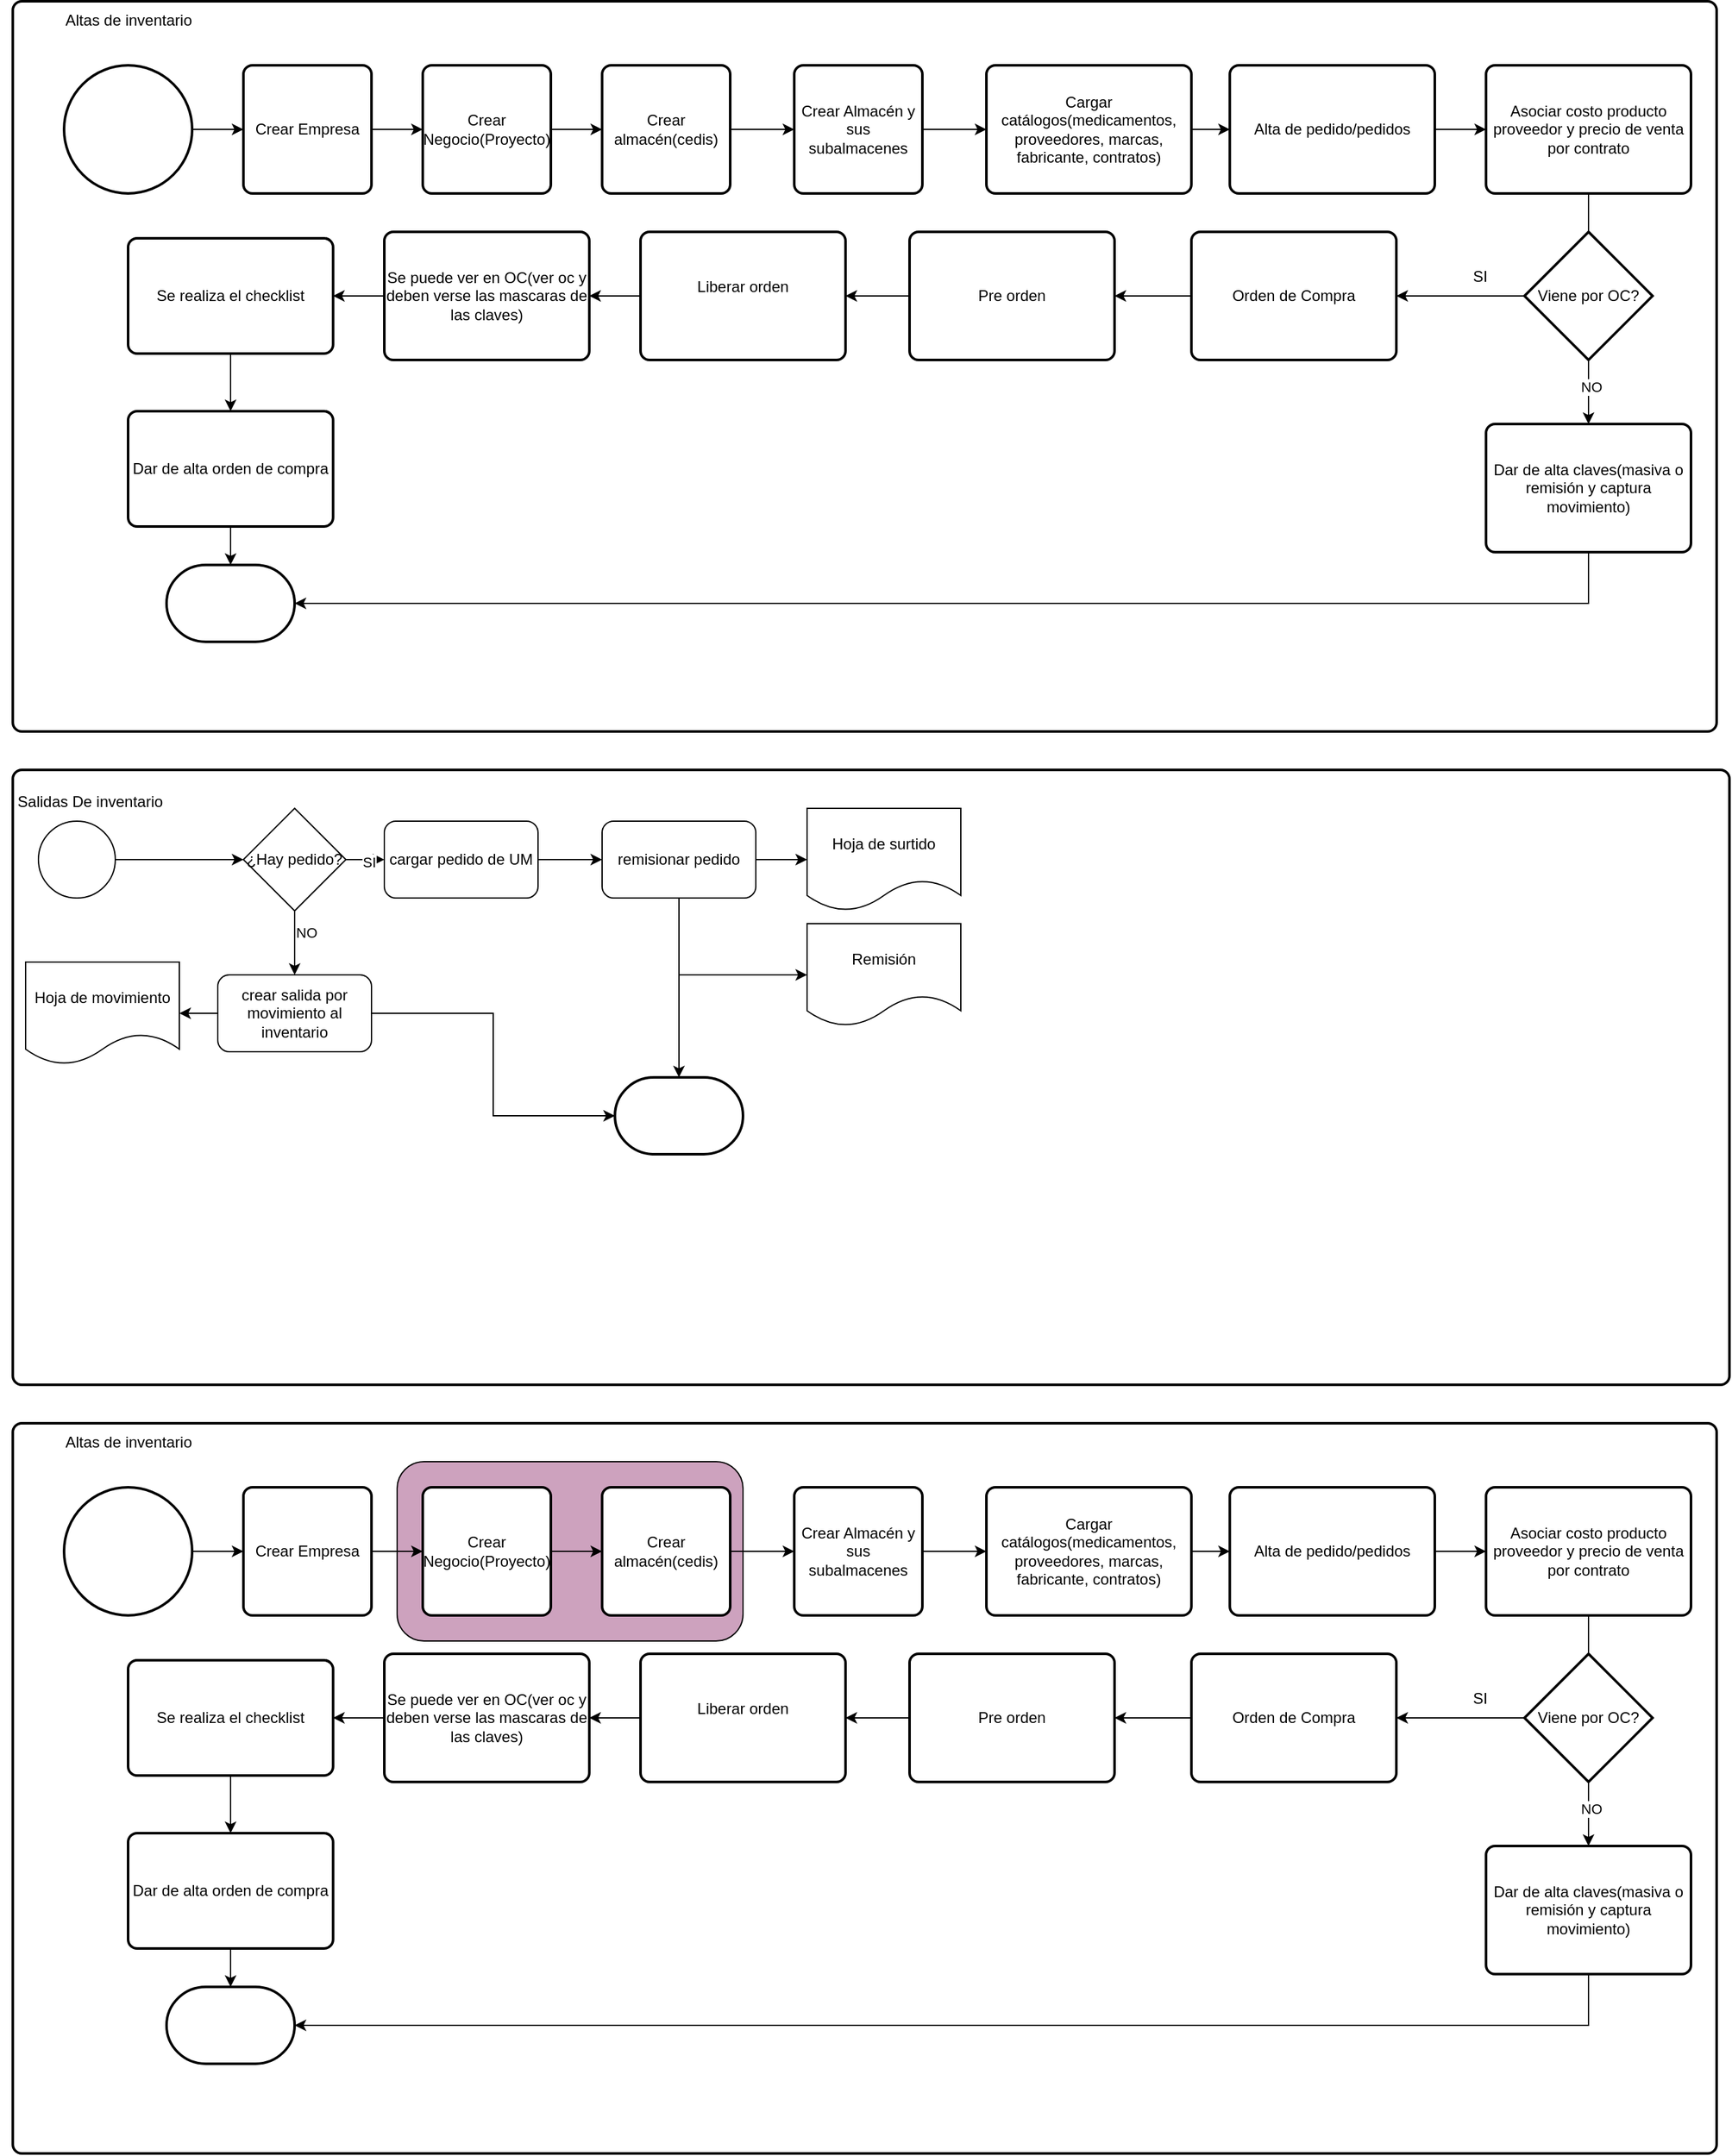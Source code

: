 <mxfile version="28.2.6">
  <diagram name="Página-1" id="Hsmyq0QHZBYc-oGVlMQ4">
    <mxGraphModel dx="1600" dy="1829" grid="1" gridSize="10" guides="1" tooltips="1" connect="1" arrows="1" fold="1" page="1" pageScale="1" pageWidth="827" pageHeight="1169" math="0" shadow="0">
      <root>
        <mxCell id="0" />
        <mxCell id="1" parent="0" />
        <mxCell id="D-_3n276E0AiOtU3BTp9-39" value="" style="rounded=1;whiteSpace=wrap;html=1;absoluteArcSize=1;arcSize=14;strokeWidth=2;" parent="1" vertex="1">
          <mxGeometry x="80" y="600" width="1340" height="480" as="geometry" />
        </mxCell>
        <mxCell id="D-_3n276E0AiOtU3BTp9-34" value="" style="rounded=1;whiteSpace=wrap;html=1;absoluteArcSize=1;arcSize=14;strokeWidth=2;" parent="1" vertex="1">
          <mxGeometry x="80" width="1330" height="570" as="geometry" />
        </mxCell>
        <mxCell id="D-_3n276E0AiOtU3BTp9-4" value="" style="edgeStyle=orthogonalEdgeStyle;rounded=0;orthogonalLoop=1;jettySize=auto;html=1;" parent="1" source="D-_3n276E0AiOtU3BTp9-1" target="D-_3n276E0AiOtU3BTp9-2" edge="1">
          <mxGeometry relative="1" as="geometry" />
        </mxCell>
        <mxCell id="D-_3n276E0AiOtU3BTp9-1" value="" style="strokeWidth=2;html=1;shape=mxgraph.flowchart.start_2;whiteSpace=wrap;" parent="1" vertex="1">
          <mxGeometry x="120" y="50" width="100" height="100" as="geometry" />
        </mxCell>
        <mxCell id="D-_3n276E0AiOtU3BTp9-5" value="" style="edgeStyle=orthogonalEdgeStyle;rounded=0;orthogonalLoop=1;jettySize=auto;html=1;" parent="1" source="D-_3n276E0AiOtU3BTp9-2" target="D-_3n276E0AiOtU3BTp9-3" edge="1">
          <mxGeometry relative="1" as="geometry" />
        </mxCell>
        <mxCell id="D-_3n276E0AiOtU3BTp9-2" value="Crear Empresa" style="rounded=1;whiteSpace=wrap;html=1;absoluteArcSize=1;arcSize=14;strokeWidth=2;" parent="1" vertex="1">
          <mxGeometry x="260" y="50" width="100" height="100" as="geometry" />
        </mxCell>
        <mxCell id="D-_3n276E0AiOtU3BTp9-7" value="" style="edgeStyle=orthogonalEdgeStyle;rounded=0;orthogonalLoop=1;jettySize=auto;html=1;" parent="1" source="D-_3n276E0AiOtU3BTp9-3" target="D-_3n276E0AiOtU3BTp9-6" edge="1">
          <mxGeometry relative="1" as="geometry" />
        </mxCell>
        <mxCell id="D-_3n276E0AiOtU3BTp9-3" value="Crear Negocio(Proyecto)" style="rounded=1;whiteSpace=wrap;html=1;absoluteArcSize=1;arcSize=14;strokeWidth=2;" parent="1" vertex="1">
          <mxGeometry x="400" y="50" width="100" height="100" as="geometry" />
        </mxCell>
        <mxCell id="D-_3n276E0AiOtU3BTp9-9" value="" style="edgeStyle=orthogonalEdgeStyle;rounded=0;orthogonalLoop=1;jettySize=auto;html=1;" parent="1" source="D-_3n276E0AiOtU3BTp9-6" target="D-_3n276E0AiOtU3BTp9-8" edge="1">
          <mxGeometry relative="1" as="geometry" />
        </mxCell>
        <mxCell id="D-_3n276E0AiOtU3BTp9-6" value="Crear almacén(cedis)" style="rounded=1;whiteSpace=wrap;html=1;absoluteArcSize=1;arcSize=14;strokeWidth=2;" parent="1" vertex="1">
          <mxGeometry x="540" y="50" width="100" height="100" as="geometry" />
        </mxCell>
        <mxCell id="D-_3n276E0AiOtU3BTp9-11" value="" style="edgeStyle=orthogonalEdgeStyle;rounded=0;orthogonalLoop=1;jettySize=auto;html=1;" parent="1" source="D-_3n276E0AiOtU3BTp9-8" target="D-_3n276E0AiOtU3BTp9-10" edge="1">
          <mxGeometry relative="1" as="geometry" />
        </mxCell>
        <mxCell id="D-_3n276E0AiOtU3BTp9-8" value="Crear Almacén y sus subalmacenes" style="rounded=1;whiteSpace=wrap;html=1;absoluteArcSize=1;arcSize=14;strokeWidth=2;" parent="1" vertex="1">
          <mxGeometry x="690" y="50" width="100" height="100" as="geometry" />
        </mxCell>
        <mxCell id="D-_3n276E0AiOtU3BTp9-13" value="" style="edgeStyle=orthogonalEdgeStyle;rounded=0;orthogonalLoop=1;jettySize=auto;html=1;" parent="1" source="D-_3n276E0AiOtU3BTp9-10" target="D-_3n276E0AiOtU3BTp9-12" edge="1">
          <mxGeometry relative="1" as="geometry" />
        </mxCell>
        <mxCell id="D-_3n276E0AiOtU3BTp9-10" value="Cargar catálogos(medicamentos, proveedores, marcas, fabricante, contratos)" style="rounded=1;whiteSpace=wrap;html=1;absoluteArcSize=1;arcSize=14;strokeWidth=2;" parent="1" vertex="1">
          <mxGeometry x="840" y="50" width="160" height="100" as="geometry" />
        </mxCell>
        <mxCell id="D-_3n276E0AiOtU3BTp9-15" value="" style="edgeStyle=orthogonalEdgeStyle;rounded=0;orthogonalLoop=1;jettySize=auto;html=1;" parent="1" source="D-_3n276E0AiOtU3BTp9-12" target="D-_3n276E0AiOtU3BTp9-14" edge="1">
          <mxGeometry relative="1" as="geometry" />
        </mxCell>
        <mxCell id="D-_3n276E0AiOtU3BTp9-12" value="Alta de pedido/pedidos" style="rounded=1;whiteSpace=wrap;html=1;absoluteArcSize=1;arcSize=14;strokeWidth=2;" parent="1" vertex="1">
          <mxGeometry x="1030" y="50" width="160" height="100" as="geometry" />
        </mxCell>
        <mxCell id="D-_3n276E0AiOtU3BTp9-17" value="" style="edgeStyle=orthogonalEdgeStyle;rounded=0;orthogonalLoop=1;jettySize=auto;html=1;" parent="1" source="D-_3n276E0AiOtU3BTp9-14" target="D-_3n276E0AiOtU3BTp9-16" edge="1">
          <mxGeometry relative="1" as="geometry" />
        </mxCell>
        <mxCell id="D-_3n276E0AiOtU3BTp9-31" value="NO" style="edgeLabel;html=1;align=center;verticalAlign=middle;resizable=0;points=[];" parent="D-_3n276E0AiOtU3BTp9-17" vertex="1" connectable="0">
          <mxGeometry x="0.681" y="2" relative="1" as="geometry">
            <mxPoint y="-1" as="offset" />
          </mxGeometry>
        </mxCell>
        <mxCell id="D-_3n276E0AiOtU3BTp9-14" value="Asociar costo producto proveedor y precio de venta por contrato" style="rounded=1;whiteSpace=wrap;html=1;absoluteArcSize=1;arcSize=14;strokeWidth=2;" parent="1" vertex="1">
          <mxGeometry x="1230" y="50" width="160" height="100" as="geometry" />
        </mxCell>
        <mxCell id="D-_3n276E0AiOtU3BTp9-19" value="" style="edgeStyle=orthogonalEdgeStyle;rounded=0;orthogonalLoop=1;jettySize=auto;html=1;exitX=0;exitY=0.5;exitDx=0;exitDy=0;exitPerimeter=0;" parent="1" source="D-_3n276E0AiOtU3BTp9-30" target="D-_3n276E0AiOtU3BTp9-18" edge="1">
          <mxGeometry relative="1" as="geometry" />
        </mxCell>
        <mxCell id="D-_3n276E0AiOtU3BTp9-40" style="edgeStyle=orthogonalEdgeStyle;rounded=0;orthogonalLoop=1;jettySize=auto;html=1;exitX=0.5;exitY=1;exitDx=0;exitDy=0;" parent="1" source="D-_3n276E0AiOtU3BTp9-16" target="D-_3n276E0AiOtU3BTp9-33" edge="1">
          <mxGeometry relative="1" as="geometry">
            <Array as="points">
              <mxPoint x="1310" y="470" />
            </Array>
          </mxGeometry>
        </mxCell>
        <mxCell id="D-_3n276E0AiOtU3BTp9-16" value="Dar de alta claves(masiva o remisión y captura movimiento)" style="rounded=1;whiteSpace=wrap;html=1;absoluteArcSize=1;arcSize=14;strokeWidth=2;" parent="1" vertex="1">
          <mxGeometry x="1230" y="330" width="160" height="100" as="geometry" />
        </mxCell>
        <mxCell id="D-_3n276E0AiOtU3BTp9-21" value="" style="edgeStyle=orthogonalEdgeStyle;rounded=0;orthogonalLoop=1;jettySize=auto;html=1;" parent="1" source="D-_3n276E0AiOtU3BTp9-18" target="D-_3n276E0AiOtU3BTp9-20" edge="1">
          <mxGeometry relative="1" as="geometry" />
        </mxCell>
        <mxCell id="D-_3n276E0AiOtU3BTp9-18" value="Orden de Compra" style="rounded=1;whiteSpace=wrap;html=1;absoluteArcSize=1;arcSize=14;strokeWidth=2;" parent="1" vertex="1">
          <mxGeometry x="1000" y="180" width="160" height="100" as="geometry" />
        </mxCell>
        <mxCell id="D-_3n276E0AiOtU3BTp9-23" value="" style="edgeStyle=orthogonalEdgeStyle;rounded=0;orthogonalLoop=1;jettySize=auto;html=1;" parent="1" source="D-_3n276E0AiOtU3BTp9-20" target="D-_3n276E0AiOtU3BTp9-22" edge="1">
          <mxGeometry relative="1" as="geometry" />
        </mxCell>
        <mxCell id="D-_3n276E0AiOtU3BTp9-20" value="Pre orden" style="rounded=1;whiteSpace=wrap;html=1;absoluteArcSize=1;arcSize=14;strokeWidth=2;" parent="1" vertex="1">
          <mxGeometry x="780" y="180" width="160" height="100" as="geometry" />
        </mxCell>
        <mxCell id="D-_3n276E0AiOtU3BTp9-25" value="" style="edgeStyle=orthogonalEdgeStyle;rounded=0;orthogonalLoop=1;jettySize=auto;html=1;" parent="1" source="D-_3n276E0AiOtU3BTp9-22" target="D-_3n276E0AiOtU3BTp9-24" edge="1">
          <mxGeometry relative="1" as="geometry" />
        </mxCell>
        <mxCell id="D-_3n276E0AiOtU3BTp9-22" value="Liberar orden&lt;div&gt;&lt;br&gt;&lt;/div&gt;" style="rounded=1;whiteSpace=wrap;html=1;absoluteArcSize=1;arcSize=14;strokeWidth=2;" parent="1" vertex="1">
          <mxGeometry x="570" y="180" width="160" height="100" as="geometry" />
        </mxCell>
        <mxCell id="D-_3n276E0AiOtU3BTp9-27" value="" style="edgeStyle=orthogonalEdgeStyle;rounded=0;orthogonalLoop=1;jettySize=auto;html=1;" parent="1" source="D-_3n276E0AiOtU3BTp9-24" target="D-_3n276E0AiOtU3BTp9-26" edge="1">
          <mxGeometry relative="1" as="geometry" />
        </mxCell>
        <mxCell id="D-_3n276E0AiOtU3BTp9-24" value="&lt;div&gt;Se puede ver en OC(ver oc y deben verse las mascaras de las claves)&lt;/div&gt;" style="rounded=1;whiteSpace=wrap;html=1;absoluteArcSize=1;arcSize=14;strokeWidth=2;" parent="1" vertex="1">
          <mxGeometry x="370" y="180" width="160" height="100" as="geometry" />
        </mxCell>
        <mxCell id="D-_3n276E0AiOtU3BTp9-29" value="" style="edgeStyle=orthogonalEdgeStyle;rounded=0;orthogonalLoop=1;jettySize=auto;html=1;" parent="1" source="D-_3n276E0AiOtU3BTp9-26" target="D-_3n276E0AiOtU3BTp9-28" edge="1">
          <mxGeometry relative="1" as="geometry" />
        </mxCell>
        <mxCell id="D-_3n276E0AiOtU3BTp9-26" value="Se realiza el checklist" style="whiteSpace=wrap;html=1;rounded=1;absoluteArcSize=1;arcSize=14;strokeWidth=2;" parent="1" vertex="1">
          <mxGeometry x="170" y="185" width="160" height="90" as="geometry" />
        </mxCell>
        <mxCell id="D-_3n276E0AiOtU3BTp9-35" value="" style="edgeStyle=orthogonalEdgeStyle;rounded=0;orthogonalLoop=1;jettySize=auto;html=1;" parent="1" source="D-_3n276E0AiOtU3BTp9-28" target="D-_3n276E0AiOtU3BTp9-33" edge="1">
          <mxGeometry relative="1" as="geometry" />
        </mxCell>
        <mxCell id="D-_3n276E0AiOtU3BTp9-28" value="Dar de alta orden de compra" style="whiteSpace=wrap;html=1;rounded=1;absoluteArcSize=1;arcSize=14;strokeWidth=2;" parent="1" vertex="1">
          <mxGeometry x="170" y="320" width="160" height="90" as="geometry" />
        </mxCell>
        <mxCell id="D-_3n276E0AiOtU3BTp9-30" value="Viene por OC?" style="strokeWidth=2;html=1;shape=mxgraph.flowchart.decision;whiteSpace=wrap;" parent="1" vertex="1">
          <mxGeometry x="1260" y="180" width="100" height="100" as="geometry" />
        </mxCell>
        <mxCell id="D-_3n276E0AiOtU3BTp9-32" value="SI" style="text;html=1;align=center;verticalAlign=middle;resizable=0;points=[];autosize=1;strokeColor=none;fillColor=none;" parent="1" vertex="1">
          <mxGeometry x="1210" y="200" width="30" height="30" as="geometry" />
        </mxCell>
        <mxCell id="D-_3n276E0AiOtU3BTp9-33" value="" style="strokeWidth=2;html=1;shape=mxgraph.flowchart.terminator;whiteSpace=wrap;" parent="1" vertex="1">
          <mxGeometry x="200" y="440" width="100" height="60" as="geometry" />
        </mxCell>
        <mxCell id="D-_3n276E0AiOtU3BTp9-36" value="Altas de inventario" style="text;html=1;align=center;verticalAlign=middle;resizable=0;points=[];autosize=1;strokeColor=none;fillColor=none;" parent="1" vertex="1">
          <mxGeometry x="110" width="120" height="30" as="geometry" />
        </mxCell>
        <mxCell id="D-_3n276E0AiOtU3BTp9-37" value="Salidas De inventario" style="text;html=1;align=center;verticalAlign=middle;resizable=0;points=[];autosize=1;strokeColor=none;fillColor=none;" parent="1" vertex="1">
          <mxGeometry x="70" y="610" width="140" height="30" as="geometry" />
        </mxCell>
        <mxCell id="WIjFczaLttJIU6z5buxC-2" value="" style="edgeStyle=orthogonalEdgeStyle;rounded=0;orthogonalLoop=1;jettySize=auto;html=1;" edge="1" parent="1" source="WIjFczaLttJIU6z5buxC-11" target="WIjFczaLttJIU6z5buxC-1">
          <mxGeometry relative="1" as="geometry" />
        </mxCell>
        <mxCell id="WIjFczaLttJIU6z5buxC-13" value="SI" style="edgeLabel;html=1;align=center;verticalAlign=middle;resizable=0;points=[];" vertex="1" connectable="0" parent="WIjFczaLttJIU6z5buxC-2">
          <mxGeometry x="-0.293" y="-2" relative="1" as="geometry">
            <mxPoint as="offset" />
          </mxGeometry>
        </mxCell>
        <mxCell id="D-_3n276E0AiOtU3BTp9-38" value="" style="verticalLabelPosition=bottom;verticalAlign=top;html=1;shape=mxgraph.flowchart.on-page_reference;" parent="1" vertex="1">
          <mxGeometry x="100" y="640" width="60" height="60" as="geometry" />
        </mxCell>
        <mxCell id="WIjFczaLttJIU6z5buxC-4" value="" style="edgeStyle=orthogonalEdgeStyle;rounded=0;orthogonalLoop=1;jettySize=auto;html=1;" edge="1" parent="1" source="WIjFczaLttJIU6z5buxC-1" target="WIjFczaLttJIU6z5buxC-3">
          <mxGeometry relative="1" as="geometry" />
        </mxCell>
        <mxCell id="WIjFczaLttJIU6z5buxC-1" value="cargar&amp;nbsp;&lt;span style=&quot;background-color: transparent; color: light-dark(rgb(0, 0, 0), rgb(255, 255, 255));&quot;&gt;pedido de UM&lt;/span&gt;" style="rounded=1;whiteSpace=wrap;html=1;" vertex="1" parent="1">
          <mxGeometry x="370" y="640" width="120" height="60" as="geometry" />
        </mxCell>
        <mxCell id="WIjFczaLttJIU6z5buxC-6" value="" style="edgeStyle=orthogonalEdgeStyle;rounded=0;orthogonalLoop=1;jettySize=auto;html=1;" edge="1" parent="1" source="WIjFczaLttJIU6z5buxC-3" target="WIjFczaLttJIU6z5buxC-5">
          <mxGeometry relative="1" as="geometry" />
        </mxCell>
        <mxCell id="WIjFczaLttJIU6z5buxC-8" style="edgeStyle=orthogonalEdgeStyle;rounded=0;orthogonalLoop=1;jettySize=auto;html=1;exitX=0.5;exitY=1;exitDx=0;exitDy=0;entryX=0;entryY=0.5;entryDx=0;entryDy=0;" edge="1" parent="1" source="WIjFczaLttJIU6z5buxC-3" target="WIjFczaLttJIU6z5buxC-7">
          <mxGeometry relative="1" as="geometry" />
        </mxCell>
        <mxCell id="WIjFczaLttJIU6z5buxC-24" style="edgeStyle=orthogonalEdgeStyle;rounded=0;orthogonalLoop=1;jettySize=auto;html=1;exitX=0.5;exitY=1;exitDx=0;exitDy=0;" edge="1" parent="1" source="WIjFczaLttJIU6z5buxC-3" target="WIjFczaLttJIU6z5buxC-20">
          <mxGeometry relative="1" as="geometry" />
        </mxCell>
        <mxCell id="WIjFczaLttJIU6z5buxC-3" value="remisionar pedido" style="rounded=1;whiteSpace=wrap;html=1;" vertex="1" parent="1">
          <mxGeometry x="540" y="640" width="120" height="60" as="geometry" />
        </mxCell>
        <mxCell id="WIjFczaLttJIU6z5buxC-5" value="Hoja de surtido" style="shape=document;whiteSpace=wrap;html=1;boundedLbl=1;" vertex="1" parent="1">
          <mxGeometry x="700" y="630" width="120" height="80" as="geometry" />
        </mxCell>
        <mxCell id="WIjFczaLttJIU6z5buxC-7" value="Remisión" style="shape=document;whiteSpace=wrap;html=1;boundedLbl=1;" vertex="1" parent="1">
          <mxGeometry x="700" y="720" width="120" height="80" as="geometry" />
        </mxCell>
        <mxCell id="WIjFczaLttJIU6z5buxC-12" value="" style="edgeStyle=orthogonalEdgeStyle;rounded=0;orthogonalLoop=1;jettySize=auto;html=1;" edge="1" parent="1" source="D-_3n276E0AiOtU3BTp9-38" target="WIjFczaLttJIU6z5buxC-11">
          <mxGeometry relative="1" as="geometry">
            <mxPoint x="160" y="670" as="sourcePoint" />
            <mxPoint x="370" y="670" as="targetPoint" />
          </mxGeometry>
        </mxCell>
        <mxCell id="WIjFczaLttJIU6z5buxC-15" value="" style="edgeStyle=orthogonalEdgeStyle;rounded=0;orthogonalLoop=1;jettySize=auto;html=1;" edge="1" parent="1" source="WIjFczaLttJIU6z5buxC-11" target="WIjFczaLttJIU6z5buxC-14">
          <mxGeometry relative="1" as="geometry" />
        </mxCell>
        <mxCell id="WIjFczaLttJIU6z5buxC-16" value="NO" style="edgeLabel;html=1;align=center;verticalAlign=middle;resizable=0;points=[];" vertex="1" connectable="0" parent="WIjFczaLttJIU6z5buxC-15">
          <mxGeometry x="-0.33" y="9" relative="1" as="geometry">
            <mxPoint as="offset" />
          </mxGeometry>
        </mxCell>
        <mxCell id="WIjFczaLttJIU6z5buxC-11" value="¿Hay pedido?" style="rhombus;whiteSpace=wrap;html=1;" vertex="1" parent="1">
          <mxGeometry x="260" y="630" width="80" height="80" as="geometry" />
        </mxCell>
        <mxCell id="WIjFczaLttJIU6z5buxC-18" value="" style="edgeStyle=orthogonalEdgeStyle;rounded=0;orthogonalLoop=1;jettySize=auto;html=1;" edge="1" parent="1" source="WIjFczaLttJIU6z5buxC-14" target="WIjFczaLttJIU6z5buxC-17">
          <mxGeometry relative="1" as="geometry" />
        </mxCell>
        <mxCell id="WIjFczaLttJIU6z5buxC-14" value="crear salida por movimiento al inventario" style="rounded=1;whiteSpace=wrap;html=1;" vertex="1" parent="1">
          <mxGeometry x="240" y="760" width="120" height="60" as="geometry" />
        </mxCell>
        <mxCell id="WIjFczaLttJIU6z5buxC-17" value="Hoja de movimiento" style="shape=document;whiteSpace=wrap;html=1;boundedLbl=1;rounded=1;" vertex="1" parent="1">
          <mxGeometry x="90" y="750" width="120" height="80" as="geometry" />
        </mxCell>
        <mxCell id="WIjFczaLttJIU6z5buxC-20" value="" style="strokeWidth=2;html=1;shape=mxgraph.flowchart.terminator;whiteSpace=wrap;" vertex="1" parent="1">
          <mxGeometry x="550" y="840" width="100" height="60" as="geometry" />
        </mxCell>
        <mxCell id="WIjFczaLttJIU6z5buxC-25" style="edgeStyle=orthogonalEdgeStyle;rounded=0;orthogonalLoop=1;jettySize=auto;html=1;exitX=1;exitY=0.5;exitDx=0;exitDy=0;entryX=0;entryY=0.5;entryDx=0;entryDy=0;entryPerimeter=0;" edge="1" parent="1" source="WIjFczaLttJIU6z5buxC-14" target="WIjFczaLttJIU6z5buxC-20">
          <mxGeometry relative="1" as="geometry" />
        </mxCell>
        <mxCell id="WIjFczaLttJIU6z5buxC-27" value="" style="rounded=1;whiteSpace=wrap;html=1;absoluteArcSize=1;arcSize=14;strokeWidth=2;" vertex="1" parent="1">
          <mxGeometry x="80" y="1110" width="1330" height="570" as="geometry" />
        </mxCell>
        <mxCell id="WIjFczaLttJIU6z5buxC-28" value="" style="edgeStyle=orthogonalEdgeStyle;rounded=0;orthogonalLoop=1;jettySize=auto;html=1;" edge="1" parent="1" source="WIjFczaLttJIU6z5buxC-29" target="WIjFczaLttJIU6z5buxC-31">
          <mxGeometry relative="1" as="geometry" />
        </mxCell>
        <mxCell id="WIjFczaLttJIU6z5buxC-29" value="" style="strokeWidth=2;html=1;shape=mxgraph.flowchart.start_2;whiteSpace=wrap;" vertex="1" parent="1">
          <mxGeometry x="120" y="1160" width="100" height="100" as="geometry" />
        </mxCell>
        <mxCell id="WIjFczaLttJIU6z5buxC-31" value="Crear Empresa" style="rounded=1;whiteSpace=wrap;html=1;absoluteArcSize=1;arcSize=14;strokeWidth=2;" vertex="1" parent="1">
          <mxGeometry x="260" y="1160" width="100" height="100" as="geometry" />
        </mxCell>
        <mxCell id="WIjFczaLttJIU6z5buxC-36" value="" style="edgeStyle=orthogonalEdgeStyle;rounded=0;orthogonalLoop=1;jettySize=auto;html=1;" edge="1" parent="1" source="WIjFczaLttJIU6z5buxC-37" target="WIjFczaLttJIU6z5buxC-39">
          <mxGeometry relative="1" as="geometry" />
        </mxCell>
        <mxCell id="WIjFczaLttJIU6z5buxC-37" value="Crear Almacén y sus subalmacenes" style="rounded=1;whiteSpace=wrap;html=1;absoluteArcSize=1;arcSize=14;strokeWidth=2;" vertex="1" parent="1">
          <mxGeometry x="690" y="1160" width="100" height="100" as="geometry" />
        </mxCell>
        <mxCell id="WIjFczaLttJIU6z5buxC-38" value="" style="edgeStyle=orthogonalEdgeStyle;rounded=0;orthogonalLoop=1;jettySize=auto;html=1;" edge="1" parent="1" source="WIjFczaLttJIU6z5buxC-39" target="WIjFczaLttJIU6z5buxC-41">
          <mxGeometry relative="1" as="geometry" />
        </mxCell>
        <mxCell id="WIjFczaLttJIU6z5buxC-39" value="Cargar catálogos(medicamentos, proveedores, marcas, fabricante, contratos)" style="rounded=1;whiteSpace=wrap;html=1;absoluteArcSize=1;arcSize=14;strokeWidth=2;" vertex="1" parent="1">
          <mxGeometry x="840" y="1160" width="160" height="100" as="geometry" />
        </mxCell>
        <mxCell id="WIjFczaLttJIU6z5buxC-40" value="" style="edgeStyle=orthogonalEdgeStyle;rounded=0;orthogonalLoop=1;jettySize=auto;html=1;" edge="1" parent="1" source="WIjFczaLttJIU6z5buxC-41" target="WIjFczaLttJIU6z5buxC-44">
          <mxGeometry relative="1" as="geometry" />
        </mxCell>
        <mxCell id="WIjFczaLttJIU6z5buxC-41" value="Alta de pedido/pedidos" style="rounded=1;whiteSpace=wrap;html=1;absoluteArcSize=1;arcSize=14;strokeWidth=2;" vertex="1" parent="1">
          <mxGeometry x="1030" y="1160" width="160" height="100" as="geometry" />
        </mxCell>
        <mxCell id="WIjFczaLttJIU6z5buxC-42" value="" style="edgeStyle=orthogonalEdgeStyle;rounded=0;orthogonalLoop=1;jettySize=auto;html=1;" edge="1" parent="1" source="WIjFczaLttJIU6z5buxC-44" target="WIjFczaLttJIU6z5buxC-47">
          <mxGeometry relative="1" as="geometry" />
        </mxCell>
        <mxCell id="WIjFczaLttJIU6z5buxC-43" value="NO" style="edgeLabel;html=1;align=center;verticalAlign=middle;resizable=0;points=[];" vertex="1" connectable="0" parent="WIjFczaLttJIU6z5buxC-42">
          <mxGeometry x="0.681" y="2" relative="1" as="geometry">
            <mxPoint y="-1" as="offset" />
          </mxGeometry>
        </mxCell>
        <mxCell id="WIjFczaLttJIU6z5buxC-44" value="Asociar costo producto proveedor y precio de venta por contrato" style="rounded=1;whiteSpace=wrap;html=1;absoluteArcSize=1;arcSize=14;strokeWidth=2;" vertex="1" parent="1">
          <mxGeometry x="1230" y="1160" width="160" height="100" as="geometry" />
        </mxCell>
        <mxCell id="WIjFczaLttJIU6z5buxC-45" value="" style="edgeStyle=orthogonalEdgeStyle;rounded=0;orthogonalLoop=1;jettySize=auto;html=1;exitX=0;exitY=0.5;exitDx=0;exitDy=0;exitPerimeter=0;" edge="1" parent="1" source="WIjFczaLttJIU6z5buxC-60" target="WIjFczaLttJIU6z5buxC-49">
          <mxGeometry relative="1" as="geometry" />
        </mxCell>
        <mxCell id="WIjFczaLttJIU6z5buxC-46" style="edgeStyle=orthogonalEdgeStyle;rounded=0;orthogonalLoop=1;jettySize=auto;html=1;exitX=0.5;exitY=1;exitDx=0;exitDy=0;" edge="1" parent="1" source="WIjFczaLttJIU6z5buxC-47" target="WIjFczaLttJIU6z5buxC-62">
          <mxGeometry relative="1" as="geometry">
            <Array as="points">
              <mxPoint x="1310" y="1580" />
            </Array>
          </mxGeometry>
        </mxCell>
        <mxCell id="WIjFczaLttJIU6z5buxC-47" value="Dar de alta claves(masiva o remisión y captura movimiento)" style="rounded=1;whiteSpace=wrap;html=1;absoluteArcSize=1;arcSize=14;strokeWidth=2;" vertex="1" parent="1">
          <mxGeometry x="1230" y="1440" width="160" height="100" as="geometry" />
        </mxCell>
        <mxCell id="WIjFczaLttJIU6z5buxC-48" value="" style="edgeStyle=orthogonalEdgeStyle;rounded=0;orthogonalLoop=1;jettySize=auto;html=1;" edge="1" parent="1" source="WIjFczaLttJIU6z5buxC-49" target="WIjFczaLttJIU6z5buxC-51">
          <mxGeometry relative="1" as="geometry" />
        </mxCell>
        <mxCell id="WIjFczaLttJIU6z5buxC-49" value="Orden de Compra" style="rounded=1;whiteSpace=wrap;html=1;absoluteArcSize=1;arcSize=14;strokeWidth=2;" vertex="1" parent="1">
          <mxGeometry x="1000" y="1290" width="160" height="100" as="geometry" />
        </mxCell>
        <mxCell id="WIjFczaLttJIU6z5buxC-50" value="" style="edgeStyle=orthogonalEdgeStyle;rounded=0;orthogonalLoop=1;jettySize=auto;html=1;" edge="1" parent="1" source="WIjFczaLttJIU6z5buxC-51" target="WIjFczaLttJIU6z5buxC-53">
          <mxGeometry relative="1" as="geometry" />
        </mxCell>
        <mxCell id="WIjFczaLttJIU6z5buxC-51" value="Pre orden" style="rounded=1;whiteSpace=wrap;html=1;absoluteArcSize=1;arcSize=14;strokeWidth=2;" vertex="1" parent="1">
          <mxGeometry x="780" y="1290" width="160" height="100" as="geometry" />
        </mxCell>
        <mxCell id="WIjFczaLttJIU6z5buxC-52" value="" style="edgeStyle=orthogonalEdgeStyle;rounded=0;orthogonalLoop=1;jettySize=auto;html=1;" edge="1" parent="1" source="WIjFczaLttJIU6z5buxC-53" target="WIjFczaLttJIU6z5buxC-55">
          <mxGeometry relative="1" as="geometry" />
        </mxCell>
        <mxCell id="WIjFczaLttJIU6z5buxC-53" value="Liberar orden&lt;div&gt;&lt;br&gt;&lt;/div&gt;" style="rounded=1;whiteSpace=wrap;html=1;absoluteArcSize=1;arcSize=14;strokeWidth=2;" vertex="1" parent="1">
          <mxGeometry x="570" y="1290" width="160" height="100" as="geometry" />
        </mxCell>
        <mxCell id="WIjFczaLttJIU6z5buxC-54" value="" style="edgeStyle=orthogonalEdgeStyle;rounded=0;orthogonalLoop=1;jettySize=auto;html=1;" edge="1" parent="1" source="WIjFczaLttJIU6z5buxC-55" target="WIjFczaLttJIU6z5buxC-57">
          <mxGeometry relative="1" as="geometry" />
        </mxCell>
        <mxCell id="WIjFczaLttJIU6z5buxC-55" value="&lt;div&gt;Se puede ver en OC(ver oc y deben verse las mascaras de las claves)&lt;/div&gt;" style="rounded=1;whiteSpace=wrap;html=1;absoluteArcSize=1;arcSize=14;strokeWidth=2;" vertex="1" parent="1">
          <mxGeometry x="370" y="1290" width="160" height="100" as="geometry" />
        </mxCell>
        <mxCell id="WIjFczaLttJIU6z5buxC-56" value="" style="edgeStyle=orthogonalEdgeStyle;rounded=0;orthogonalLoop=1;jettySize=auto;html=1;" edge="1" parent="1" source="WIjFczaLttJIU6z5buxC-57" target="WIjFczaLttJIU6z5buxC-59">
          <mxGeometry relative="1" as="geometry" />
        </mxCell>
        <mxCell id="WIjFczaLttJIU6z5buxC-57" value="Se realiza el checklist" style="whiteSpace=wrap;html=1;rounded=1;absoluteArcSize=1;arcSize=14;strokeWidth=2;" vertex="1" parent="1">
          <mxGeometry x="170" y="1295" width="160" height="90" as="geometry" />
        </mxCell>
        <mxCell id="WIjFczaLttJIU6z5buxC-58" value="" style="edgeStyle=orthogonalEdgeStyle;rounded=0;orthogonalLoop=1;jettySize=auto;html=1;" edge="1" parent="1" source="WIjFczaLttJIU6z5buxC-59" target="WIjFczaLttJIU6z5buxC-62">
          <mxGeometry relative="1" as="geometry" />
        </mxCell>
        <mxCell id="WIjFczaLttJIU6z5buxC-59" value="Dar de alta orden de compra" style="whiteSpace=wrap;html=1;rounded=1;absoluteArcSize=1;arcSize=14;strokeWidth=2;" vertex="1" parent="1">
          <mxGeometry x="170" y="1430" width="160" height="90" as="geometry" />
        </mxCell>
        <mxCell id="WIjFczaLttJIU6z5buxC-60" value="Viene por OC?" style="strokeWidth=2;html=1;shape=mxgraph.flowchart.decision;whiteSpace=wrap;" vertex="1" parent="1">
          <mxGeometry x="1260" y="1290" width="100" height="100" as="geometry" />
        </mxCell>
        <mxCell id="WIjFczaLttJIU6z5buxC-61" value="SI" style="text;html=1;align=center;verticalAlign=middle;resizable=0;points=[];autosize=1;strokeColor=none;fillColor=none;" vertex="1" parent="1">
          <mxGeometry x="1210" y="1310" width="30" height="30" as="geometry" />
        </mxCell>
        <mxCell id="WIjFczaLttJIU6z5buxC-62" value="" style="strokeWidth=2;html=1;shape=mxgraph.flowchart.terminator;whiteSpace=wrap;" vertex="1" parent="1">
          <mxGeometry x="200" y="1550" width="100" height="60" as="geometry" />
        </mxCell>
        <mxCell id="WIjFczaLttJIU6z5buxC-63" value="Altas de inventario" style="text;html=1;align=center;verticalAlign=middle;resizable=0;points=[];autosize=1;strokeColor=none;fillColor=none;" vertex="1" parent="1">
          <mxGeometry x="110" y="1110" width="120" height="30" as="geometry" />
        </mxCell>
        <mxCell id="WIjFczaLttJIU6z5buxC-64" value="" style="rounded=1;whiteSpace=wrap;html=1;fillColor=#CDA2BE;" vertex="1" parent="1">
          <mxGeometry x="380" y="1140" width="270" height="140" as="geometry" />
        </mxCell>
        <mxCell id="WIjFczaLttJIU6z5buxC-33" value="Crear Negocio(Proyecto)" style="rounded=1;whiteSpace=wrap;html=1;absoluteArcSize=1;arcSize=14;strokeWidth=2;" vertex="1" parent="1">
          <mxGeometry x="400" y="1160" width="100" height="100" as="geometry" />
        </mxCell>
        <mxCell id="WIjFczaLttJIU6z5buxC-35" value="Crear almacén(cedis)" style="rounded=1;whiteSpace=wrap;html=1;absoluteArcSize=1;arcSize=14;strokeWidth=2;" vertex="1" parent="1">
          <mxGeometry x="540" y="1160" width="100" height="100" as="geometry" />
        </mxCell>
        <mxCell id="WIjFczaLttJIU6z5buxC-32" value="" style="edgeStyle=orthogonalEdgeStyle;rounded=0;orthogonalLoop=1;jettySize=auto;html=1;" edge="1" parent="1" source="WIjFczaLttJIU6z5buxC-33" target="WIjFczaLttJIU6z5buxC-35">
          <mxGeometry relative="1" as="geometry" />
        </mxCell>
        <mxCell id="WIjFczaLttJIU6z5buxC-30" value="" style="edgeStyle=orthogonalEdgeStyle;rounded=0;orthogonalLoop=1;jettySize=auto;html=1;" edge="1" parent="1" source="WIjFczaLttJIU6z5buxC-31" target="WIjFczaLttJIU6z5buxC-33">
          <mxGeometry relative="1" as="geometry" />
        </mxCell>
        <mxCell id="WIjFczaLttJIU6z5buxC-34" value="" style="edgeStyle=orthogonalEdgeStyle;rounded=0;orthogonalLoop=1;jettySize=auto;html=1;" edge="1" parent="1" source="WIjFczaLttJIU6z5buxC-35" target="WIjFczaLttJIU6z5buxC-37">
          <mxGeometry relative="1" as="geometry" />
        </mxCell>
      </root>
    </mxGraphModel>
  </diagram>
</mxfile>

